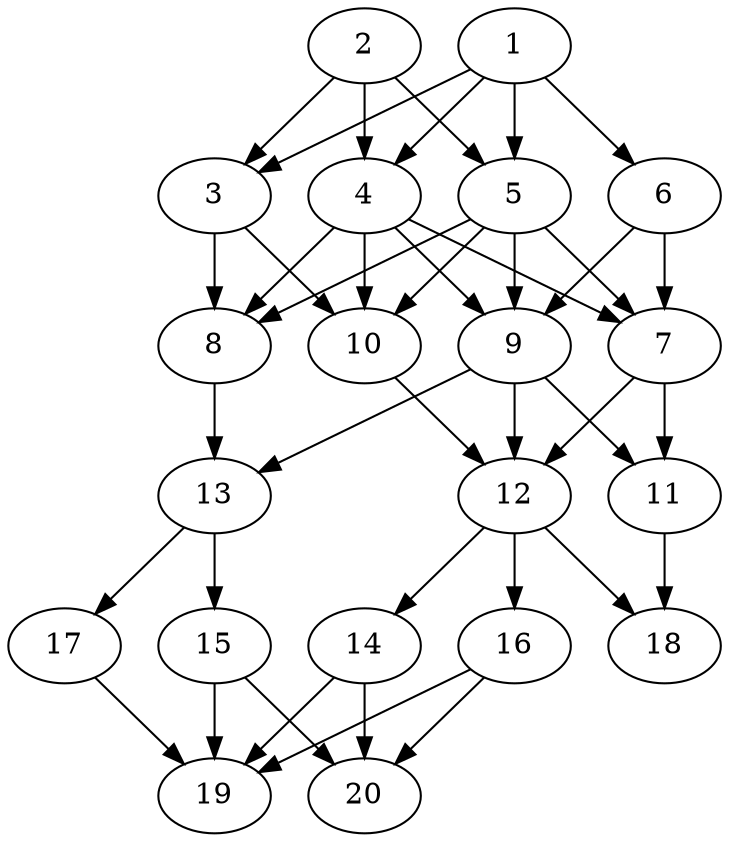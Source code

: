 // DAG automatically generated by daggen at Tue Jul 23 14:27:02 2019
// ./daggen --dot -n 20 --ccr 0.4 --fat 0.5 --regular 0.5 --density 0.7 --mindata 5242880 --maxdata 52428800 
digraph G {
  1 [size="118804480", alpha="0.04", expect_size="47521792"] 
  1 -> 3 [size ="47521792"]
  1 -> 4 [size ="47521792"]
  1 -> 5 [size ="47521792"]
  1 -> 6 [size ="47521792"]
  2 [size="40678400", alpha="0.03", expect_size="16271360"] 
  2 -> 3 [size ="16271360"]
  2 -> 4 [size ="16271360"]
  2 -> 5 [size ="16271360"]
  3 [size="29501440", alpha="0.17", expect_size="11800576"] 
  3 -> 8 [size ="11800576"]
  3 -> 10 [size ="11800576"]
  4 [size="49231360", alpha="0.17", expect_size="19692544"] 
  4 -> 7 [size ="19692544"]
  4 -> 8 [size ="19692544"]
  4 -> 9 [size ="19692544"]
  4 -> 10 [size ="19692544"]
  5 [size="86351360", alpha="0.14", expect_size="34540544"] 
  5 -> 7 [size ="34540544"]
  5 -> 8 [size ="34540544"]
  5 -> 9 [size ="34540544"]
  5 -> 10 [size ="34540544"]
  6 [size="121369600", alpha="0.17", expect_size="48547840"] 
  6 -> 7 [size ="48547840"]
  6 -> 9 [size ="48547840"]
  7 [size="62115840", alpha="0.20", expect_size="24846336"] 
  7 -> 11 [size ="24846336"]
  7 -> 12 [size ="24846336"]
  8 [size="50004480", alpha="0.03", expect_size="20001792"] 
  8 -> 13 [size ="20001792"]
  9 [size="96939520", alpha="0.17", expect_size="38775808"] 
  9 -> 11 [size ="38775808"]
  9 -> 12 [size ="38775808"]
  9 -> 13 [size ="38775808"]
  10 [size="38904320", alpha="0.14", expect_size="15561728"] 
  10 -> 12 [size ="15561728"]
  11 [size="47191040", alpha="0.19", expect_size="18876416"] 
  11 -> 18 [size ="18876416"]
  12 [size="68224000", alpha="0.13", expect_size="27289600"] 
  12 -> 14 [size ="27289600"]
  12 -> 16 [size ="27289600"]
  12 -> 18 [size ="27289600"]
  13 [size="86955520", alpha="0.20", expect_size="34782208"] 
  13 -> 15 [size ="34782208"]
  13 -> 17 [size ="34782208"]
  14 [size="66736640", alpha="0.01", expect_size="26694656"] 
  14 -> 19 [size ="26694656"]
  14 -> 20 [size ="26694656"]
  15 [size="50496000", alpha="0.13", expect_size="20198400"] 
  15 -> 19 [size ="20198400"]
  15 -> 20 [size ="20198400"]
  16 [size="14584320", alpha="0.08", expect_size="5833728"] 
  16 -> 19 [size ="5833728"]
  16 -> 20 [size ="5833728"]
  17 [size="113971200", alpha="0.02", expect_size="45588480"] 
  17 -> 19 [size ="45588480"]
  18 [size="111447040", alpha="0.06", expect_size="44578816"] 
  19 [size="127572480", alpha="0.15", expect_size="51028992"] 
  20 [size="110182400", alpha="0.11", expect_size="44072960"] 
}
